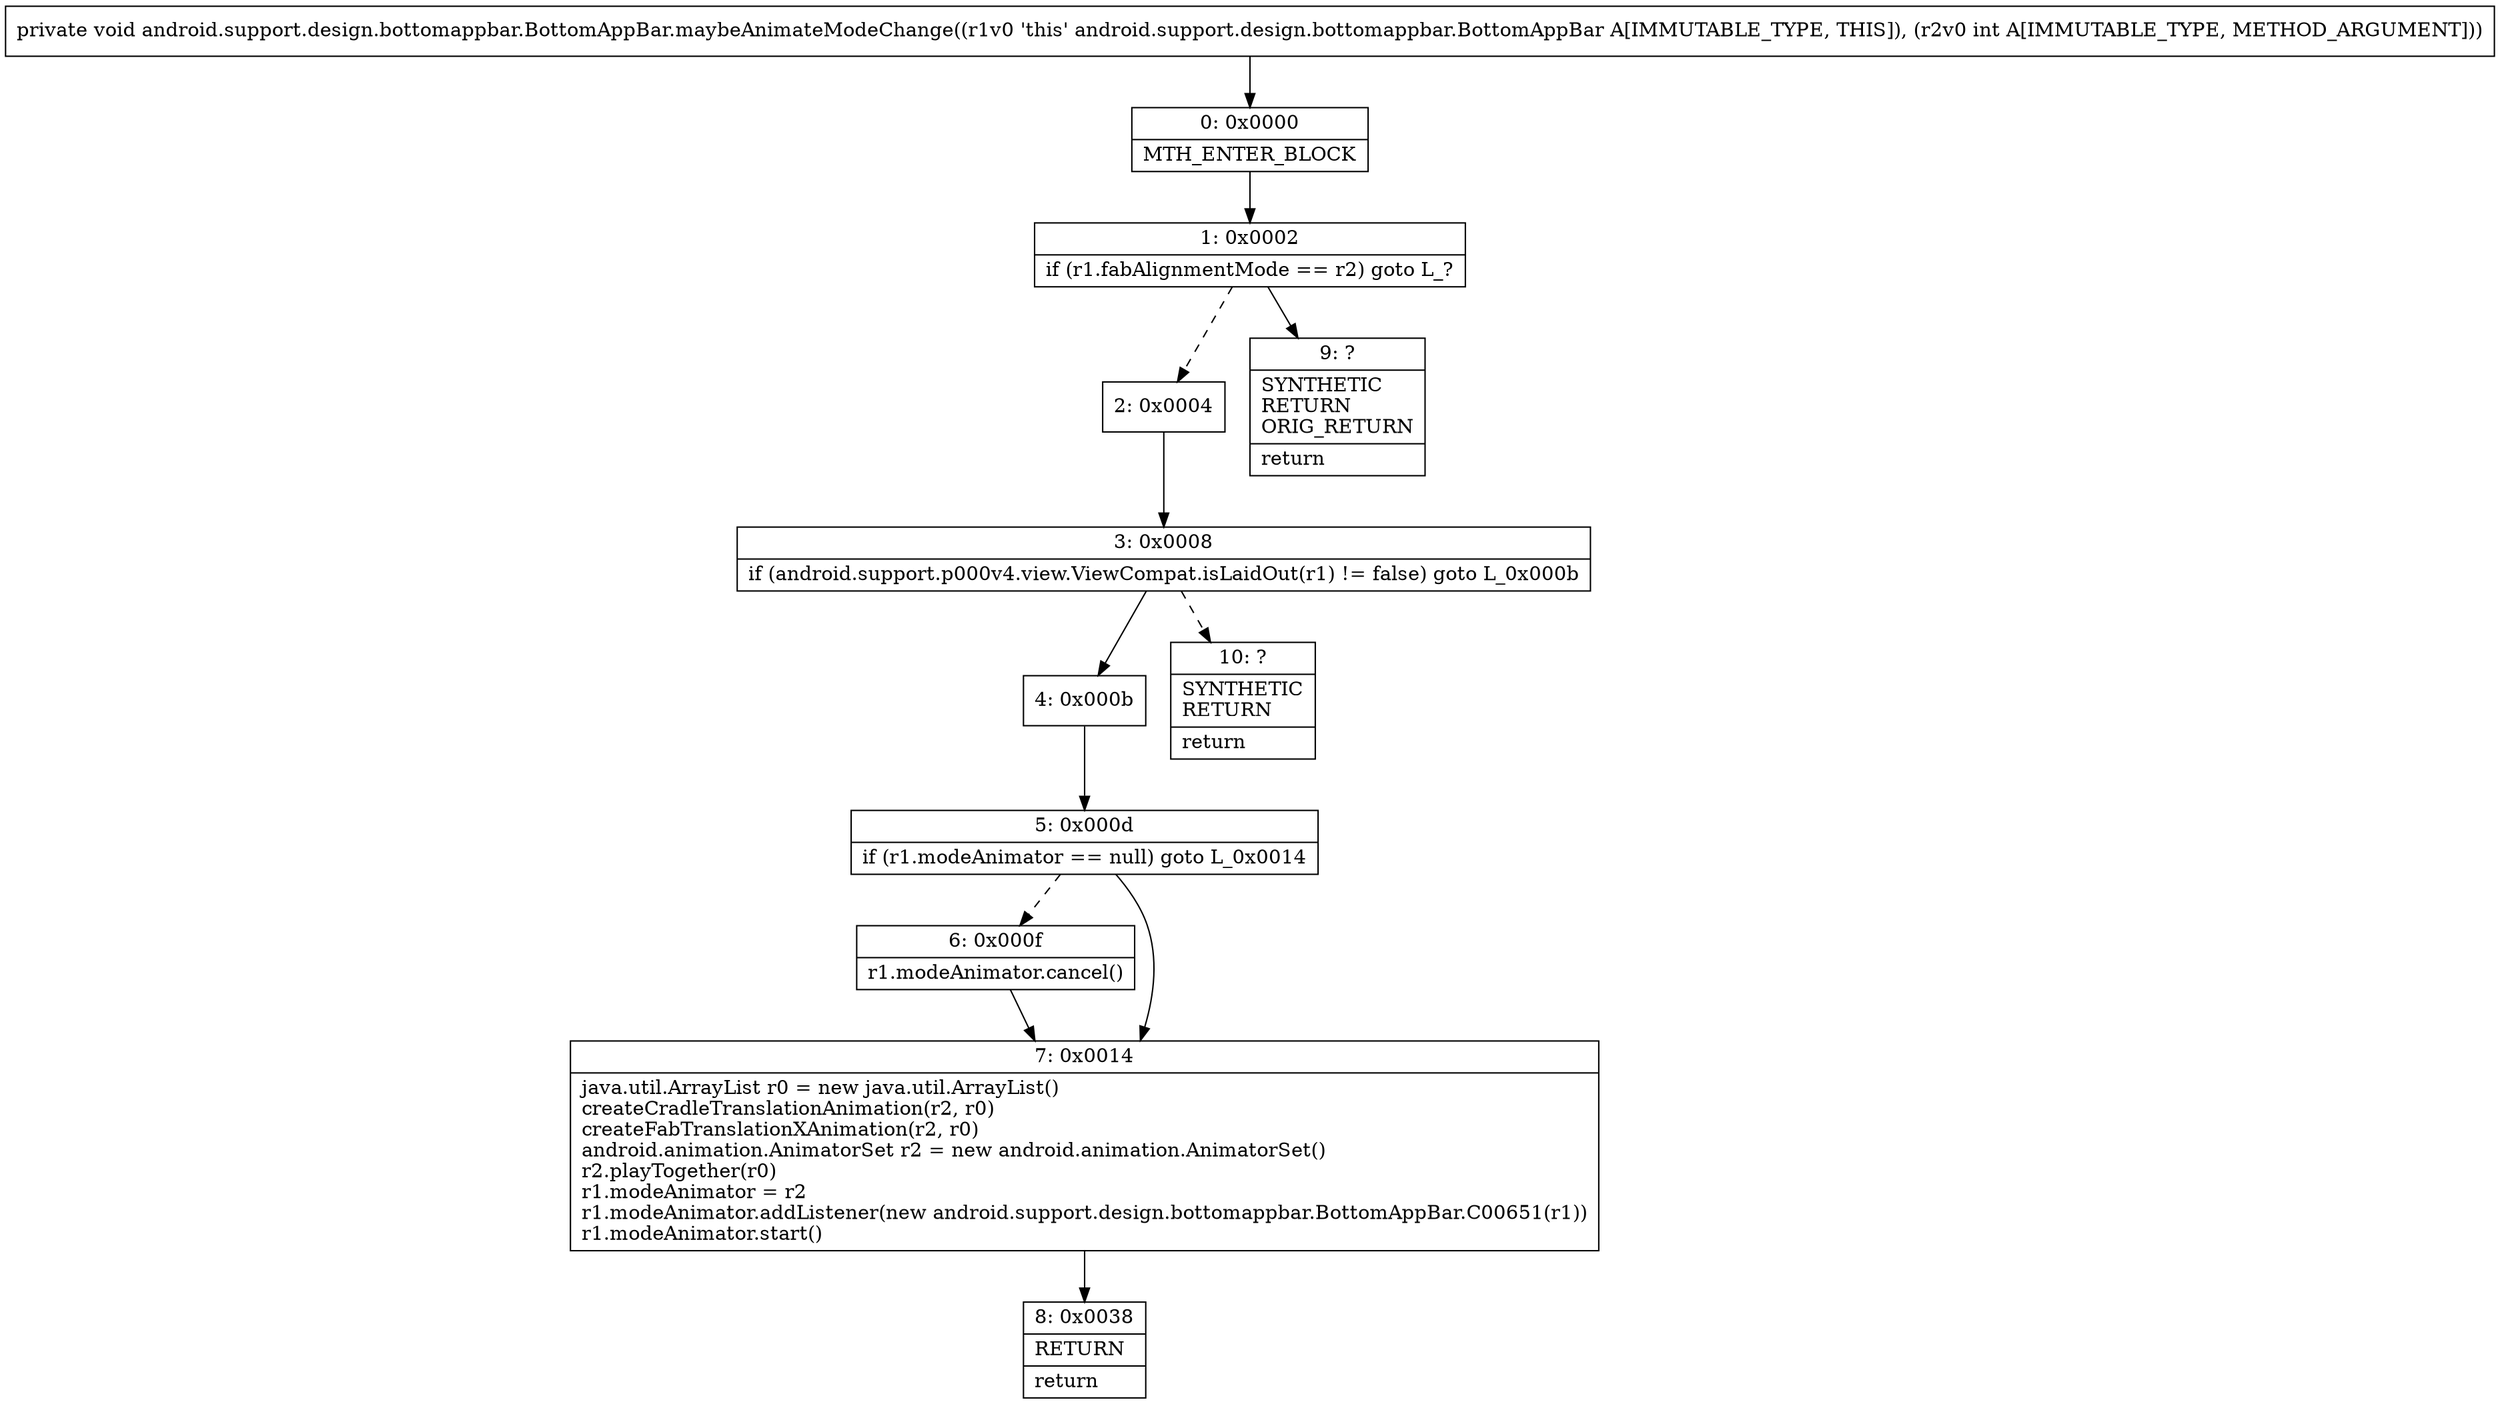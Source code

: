 digraph "CFG forandroid.support.design.bottomappbar.BottomAppBar.maybeAnimateModeChange(I)V" {
Node_0 [shape=record,label="{0\:\ 0x0000|MTH_ENTER_BLOCK\l}"];
Node_1 [shape=record,label="{1\:\ 0x0002|if (r1.fabAlignmentMode == r2) goto L_?\l}"];
Node_2 [shape=record,label="{2\:\ 0x0004}"];
Node_3 [shape=record,label="{3\:\ 0x0008|if (android.support.p000v4.view.ViewCompat.isLaidOut(r1) != false) goto L_0x000b\l}"];
Node_4 [shape=record,label="{4\:\ 0x000b}"];
Node_5 [shape=record,label="{5\:\ 0x000d|if (r1.modeAnimator == null) goto L_0x0014\l}"];
Node_6 [shape=record,label="{6\:\ 0x000f|r1.modeAnimator.cancel()\l}"];
Node_7 [shape=record,label="{7\:\ 0x0014|java.util.ArrayList r0 = new java.util.ArrayList()\lcreateCradleTranslationAnimation(r2, r0)\lcreateFabTranslationXAnimation(r2, r0)\landroid.animation.AnimatorSet r2 = new android.animation.AnimatorSet()\lr2.playTogether(r0)\lr1.modeAnimator = r2\lr1.modeAnimator.addListener(new android.support.design.bottomappbar.BottomAppBar.C00651(r1))\lr1.modeAnimator.start()\l}"];
Node_8 [shape=record,label="{8\:\ 0x0038|RETURN\l|return\l}"];
Node_9 [shape=record,label="{9\:\ ?|SYNTHETIC\lRETURN\lORIG_RETURN\l|return\l}"];
Node_10 [shape=record,label="{10\:\ ?|SYNTHETIC\lRETURN\l|return\l}"];
MethodNode[shape=record,label="{private void android.support.design.bottomappbar.BottomAppBar.maybeAnimateModeChange((r1v0 'this' android.support.design.bottomappbar.BottomAppBar A[IMMUTABLE_TYPE, THIS]), (r2v0 int A[IMMUTABLE_TYPE, METHOD_ARGUMENT])) }"];
MethodNode -> Node_0;
Node_0 -> Node_1;
Node_1 -> Node_2[style=dashed];
Node_1 -> Node_9;
Node_2 -> Node_3;
Node_3 -> Node_4;
Node_3 -> Node_10[style=dashed];
Node_4 -> Node_5;
Node_5 -> Node_6[style=dashed];
Node_5 -> Node_7;
Node_6 -> Node_7;
Node_7 -> Node_8;
}

